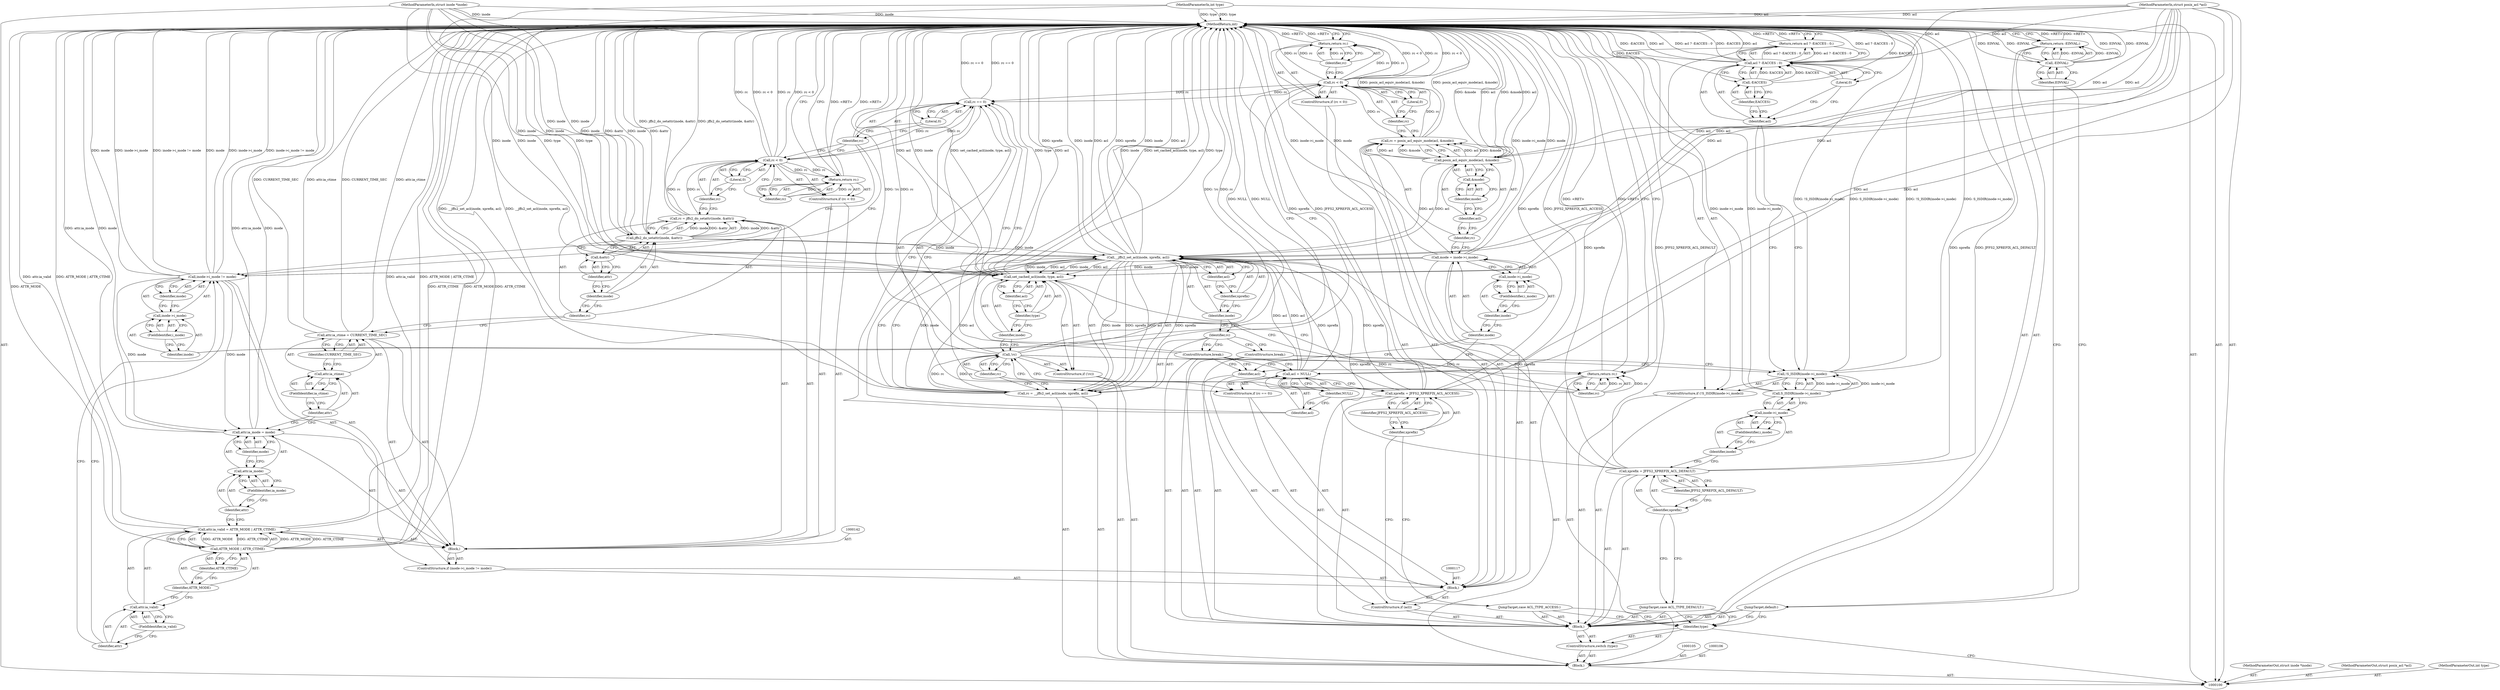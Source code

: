 digraph "1_linux_073931017b49d9458aa351605b43a7e34598caef_7" {
"1000216" [label="(MethodReturn,int)"];
"1000101" [label="(MethodParameterIn,struct inode *inode)"];
"1000304" [label="(MethodParameterOut,struct inode *inode)"];
"1000102" [label="(MethodParameterIn,struct posix_acl *acl)"];
"1000305" [label="(MethodParameterOut,struct posix_acl *acl)"];
"1000103" [label="(MethodParameterIn,int type)"];
"1000306" [label="(MethodParameterOut,int type)"];
"1000126" [label="(Identifier,acl)"];
"1000123" [label="(Call,rc = posix_acl_equiv_mode(acl, &mode))"];
"1000124" [label="(Identifier,rc)"];
"1000127" [label="(Call,&mode)"];
"1000128" [label="(Identifier,mode)"];
"1000125" [label="(Call,posix_acl_equiv_mode(acl, &mode))"];
"1000132" [label="(Literal,0)"];
"1000129" [label="(ControlStructure,if (rc < 0))"];
"1000130" [label="(Call,rc < 0)"];
"1000131" [label="(Identifier,rc)"];
"1000134" [label="(Identifier,rc)"];
"1000133" [label="(Return,return rc;)"];
"1000139" [label="(FieldIdentifier,i_mode)"];
"1000140" [label="(Identifier,mode)"];
"1000135" [label="(ControlStructure,if (inode->i_mode != mode))"];
"1000136" [label="(Call,inode->i_mode != mode)"];
"1000137" [label="(Call,inode->i_mode)"];
"1000138" [label="(Identifier,inode)"];
"1000141" [label="(Block,)"];
"1000147" [label="(Call,ATTR_MODE | ATTR_CTIME)"];
"1000148" [label="(Identifier,ATTR_MODE)"];
"1000149" [label="(Identifier,ATTR_CTIME)"];
"1000143" [label="(Call,attr.ia_valid = ATTR_MODE | ATTR_CTIME)"];
"1000144" [label="(Call,attr.ia_valid)"];
"1000145" [label="(Identifier,attr)"];
"1000146" [label="(FieldIdentifier,ia_valid)"];
"1000154" [label="(Identifier,mode)"];
"1000150" [label="(Call,attr.ia_mode = mode)"];
"1000151" [label="(Call,attr.ia_mode)"];
"1000152" [label="(Identifier,attr)"];
"1000153" [label="(FieldIdentifier,ia_mode)"];
"1000159" [label="(Identifier,CURRENT_TIME_SEC)"];
"1000155" [label="(Call,attr.ia_ctime = CURRENT_TIME_SEC)"];
"1000156" [label="(Call,attr.ia_ctime)"];
"1000157" [label="(Identifier,attr)"];
"1000158" [label="(FieldIdentifier,ia_ctime)"];
"1000163" [label="(Identifier,inode)"];
"1000164" [label="(Call,&attr)"];
"1000165" [label="(Identifier,attr)"];
"1000160" [label="(Call,rc = jffs2_do_setattr(inode, &attr))"];
"1000161" [label="(Identifier,rc)"];
"1000162" [label="(Call,jffs2_do_setattr(inode, &attr))"];
"1000104" [label="(Block,)"];
"1000169" [label="(Literal,0)"];
"1000166" [label="(ControlStructure,if (rc < 0))"];
"1000167" [label="(Call,rc < 0)"];
"1000168" [label="(Identifier,rc)"];
"1000171" [label="(Identifier,rc)"];
"1000170" [label="(Return,return rc;)"];
"1000175" [label="(Literal,0)"];
"1000172" [label="(ControlStructure,if (rc == 0))"];
"1000173" [label="(Call,rc == 0)"];
"1000174" [label="(Identifier,rc)"];
"1000178" [label="(Identifier,NULL)"];
"1000176" [label="(Call,acl = NULL)"];
"1000177" [label="(Identifier,acl)"];
"1000179" [label="(ControlStructure,break;)"];
"1000180" [label="(JumpTarget,case ACL_TYPE_DEFAULT:)"];
"1000183" [label="(Identifier,JFFS2_XPREFIX_ACL_DEFAULT)"];
"1000181" [label="(Call,xprefix = JFFS2_XPREFIX_ACL_DEFAULT)"];
"1000182" [label="(Identifier,xprefix)"];
"1000187" [label="(Call,inode->i_mode)"];
"1000188" [label="(Identifier,inode)"];
"1000184" [label="(ControlStructure,if (!S_ISDIR(inode->i_mode)))"];
"1000189" [label="(FieldIdentifier,i_mode)"];
"1000185" [label="(Call,!S_ISDIR(inode->i_mode))"];
"1000186" [label="(Call,S_ISDIR(inode->i_mode))"];
"1000191" [label="(Call,acl ? -EACCES : 0)"];
"1000192" [label="(Identifier,acl)"];
"1000193" [label="(Call,-EACCES)"];
"1000194" [label="(Identifier,EACCES)"];
"1000195" [label="(Literal,0)"];
"1000190" [label="(Return,return acl ? -EACCES : 0;)"];
"1000196" [label="(ControlStructure,break;)"];
"1000197" [label="(JumpTarget,default:)"];
"1000200" [label="(Identifier,EINVAL)"];
"1000198" [label="(Return,return -EINVAL;)"];
"1000199" [label="(Call,-EINVAL)"];
"1000201" [label="(Call,rc = __jffs2_set_acl(inode, xprefix, acl))"];
"1000202" [label="(Identifier,rc)"];
"1000204" [label="(Identifier,inode)"];
"1000205" [label="(Identifier,xprefix)"];
"1000206" [label="(Identifier,acl)"];
"1000203" [label="(Call,__jffs2_set_acl(inode, xprefix, acl))"];
"1000207" [label="(ControlStructure,if (!rc))"];
"1000208" [label="(Call,!rc)"];
"1000209" [label="(Identifier,rc)"];
"1000211" [label="(Identifier,inode)"];
"1000210" [label="(Call,set_cached_acl(inode, type, acl))"];
"1000212" [label="(Identifier,type)"];
"1000213" [label="(Identifier,acl)"];
"1000214" [label="(Return,return rc;)"];
"1000215" [label="(Identifier,rc)"];
"1000107" [label="(ControlStructure,switch (type))"];
"1000109" [label="(Block,)"];
"1000108" [label="(Identifier,type)"];
"1000110" [label="(JumpTarget,case ACL_TYPE_ACCESS:)"];
"1000113" [label="(Identifier,JFFS2_XPREFIX_ACL_ACCESS)"];
"1000111" [label="(Call,xprefix = JFFS2_XPREFIX_ACL_ACCESS)"];
"1000112" [label="(Identifier,xprefix)"];
"1000114" [label="(ControlStructure,if (acl))"];
"1000115" [label="(Identifier,acl)"];
"1000118" [label="(Call,mode = inode->i_mode)"];
"1000119" [label="(Identifier,mode)"];
"1000120" [label="(Call,inode->i_mode)"];
"1000121" [label="(Identifier,inode)"];
"1000122" [label="(FieldIdentifier,i_mode)"];
"1000116" [label="(Block,)"];
"1000216" -> "1000100"  [label="AST: "];
"1000216" -> "1000133"  [label="CFG: "];
"1000216" -> "1000170"  [label="CFG: "];
"1000216" -> "1000190"  [label="CFG: "];
"1000216" -> "1000198"  [label="CFG: "];
"1000216" -> "1000214"  [label="CFG: "];
"1000198" -> "1000216"  [label="DDG: <RET>"];
"1000133" -> "1000216"  [label="DDG: <RET>"];
"1000214" -> "1000216"  [label="DDG: <RET>"];
"1000186" -> "1000216"  [label="DDG: inode->i_mode"];
"1000208" -> "1000216"  [label="DDG: rc"];
"1000208" -> "1000216"  [label="DDG: !rc"];
"1000185" -> "1000216"  [label="DDG: !S_ISDIR(inode->i_mode)"];
"1000185" -> "1000216"  [label="DDG: S_ISDIR(inode->i_mode)"];
"1000199" -> "1000216"  [label="DDG: EINVAL"];
"1000199" -> "1000216"  [label="DDG: -EINVAL"];
"1000136" -> "1000216"  [label="DDG: mode"];
"1000136" -> "1000216"  [label="DDG: inode->i_mode"];
"1000136" -> "1000216"  [label="DDG: inode->i_mode != mode"];
"1000125" -> "1000216"  [label="DDG: &mode"];
"1000125" -> "1000216"  [label="DDG: acl"];
"1000155" -> "1000216"  [label="DDG: attr.ia_ctime"];
"1000155" -> "1000216"  [label="DDG: CURRENT_TIME_SEC"];
"1000181" -> "1000216"  [label="DDG: xprefix"];
"1000181" -> "1000216"  [label="DDG: JFFS2_XPREFIX_ACL_DEFAULT"];
"1000176" -> "1000216"  [label="DDG: NULL"];
"1000167" -> "1000216"  [label="DDG: rc"];
"1000167" -> "1000216"  [label="DDG: rc < 0"];
"1000130" -> "1000216"  [label="DDG: rc < 0"];
"1000130" -> "1000216"  [label="DDG: rc"];
"1000162" -> "1000216"  [label="DDG: &attr"];
"1000162" -> "1000216"  [label="DDG: inode"];
"1000123" -> "1000216"  [label="DDG: posix_acl_equiv_mode(acl, &mode)"];
"1000193" -> "1000216"  [label="DDG: EACCES"];
"1000210" -> "1000216"  [label="DDG: set_cached_acl(inode, type, acl)"];
"1000210" -> "1000216"  [label="DDG: type"];
"1000210" -> "1000216"  [label="DDG: acl"];
"1000210" -> "1000216"  [label="DDG: inode"];
"1000150" -> "1000216"  [label="DDG: attr.ia_mode"];
"1000150" -> "1000216"  [label="DDG: mode"];
"1000203" -> "1000216"  [label="DDG: acl"];
"1000203" -> "1000216"  [label="DDG: xprefix"];
"1000203" -> "1000216"  [label="DDG: inode"];
"1000103" -> "1000216"  [label="DDG: type"];
"1000143" -> "1000216"  [label="DDG: attr.ia_valid"];
"1000143" -> "1000216"  [label="DDG: ATTR_MODE | ATTR_CTIME"];
"1000191" -> "1000216"  [label="DDG: acl ? -EACCES : 0"];
"1000191" -> "1000216"  [label="DDG: -EACCES"];
"1000191" -> "1000216"  [label="DDG: acl"];
"1000201" -> "1000216"  [label="DDG: __jffs2_set_acl(inode, xprefix, acl)"];
"1000147" -> "1000216"  [label="DDG: ATTR_CTIME"];
"1000147" -> "1000216"  [label="DDG: ATTR_MODE"];
"1000102" -> "1000216"  [label="DDG: acl"];
"1000111" -> "1000216"  [label="DDG: xprefix"];
"1000111" -> "1000216"  [label="DDG: JFFS2_XPREFIX_ACL_ACCESS"];
"1000101" -> "1000216"  [label="DDG: inode"];
"1000118" -> "1000216"  [label="DDG: inode->i_mode"];
"1000118" -> "1000216"  [label="DDG: mode"];
"1000173" -> "1000216"  [label="DDG: rc == 0"];
"1000160" -> "1000216"  [label="DDG: jffs2_do_setattr(inode, &attr)"];
"1000170" -> "1000216"  [label="DDG: <RET>"];
"1000190" -> "1000216"  [label="DDG: <RET>"];
"1000101" -> "1000100"  [label="AST: "];
"1000101" -> "1000216"  [label="DDG: inode"];
"1000101" -> "1000162"  [label="DDG: inode"];
"1000101" -> "1000203"  [label="DDG: inode"];
"1000101" -> "1000210"  [label="DDG: inode"];
"1000304" -> "1000100"  [label="AST: "];
"1000102" -> "1000100"  [label="AST: "];
"1000102" -> "1000216"  [label="DDG: acl"];
"1000102" -> "1000125"  [label="DDG: acl"];
"1000102" -> "1000176"  [label="DDG: acl"];
"1000102" -> "1000191"  [label="DDG: acl"];
"1000102" -> "1000203"  [label="DDG: acl"];
"1000102" -> "1000210"  [label="DDG: acl"];
"1000305" -> "1000100"  [label="AST: "];
"1000103" -> "1000100"  [label="AST: "];
"1000103" -> "1000216"  [label="DDG: type"];
"1000103" -> "1000210"  [label="DDG: type"];
"1000306" -> "1000100"  [label="AST: "];
"1000126" -> "1000125"  [label="AST: "];
"1000126" -> "1000124"  [label="CFG: "];
"1000128" -> "1000126"  [label="CFG: "];
"1000123" -> "1000116"  [label="AST: "];
"1000123" -> "1000125"  [label="CFG: "];
"1000124" -> "1000123"  [label="AST: "];
"1000125" -> "1000123"  [label="AST: "];
"1000131" -> "1000123"  [label="CFG: "];
"1000123" -> "1000216"  [label="DDG: posix_acl_equiv_mode(acl, &mode)"];
"1000125" -> "1000123"  [label="DDG: acl"];
"1000125" -> "1000123"  [label="DDG: &mode"];
"1000123" -> "1000130"  [label="DDG: rc"];
"1000124" -> "1000123"  [label="AST: "];
"1000124" -> "1000118"  [label="CFG: "];
"1000126" -> "1000124"  [label="CFG: "];
"1000127" -> "1000125"  [label="AST: "];
"1000127" -> "1000128"  [label="CFG: "];
"1000128" -> "1000127"  [label="AST: "];
"1000125" -> "1000127"  [label="CFG: "];
"1000128" -> "1000127"  [label="AST: "];
"1000128" -> "1000126"  [label="CFG: "];
"1000127" -> "1000128"  [label="CFG: "];
"1000125" -> "1000123"  [label="AST: "];
"1000125" -> "1000127"  [label="CFG: "];
"1000126" -> "1000125"  [label="AST: "];
"1000127" -> "1000125"  [label="AST: "];
"1000123" -> "1000125"  [label="CFG: "];
"1000125" -> "1000216"  [label="DDG: &mode"];
"1000125" -> "1000216"  [label="DDG: acl"];
"1000125" -> "1000123"  [label="DDG: acl"];
"1000125" -> "1000123"  [label="DDG: &mode"];
"1000102" -> "1000125"  [label="DDG: acl"];
"1000125" -> "1000203"  [label="DDG: acl"];
"1000132" -> "1000130"  [label="AST: "];
"1000132" -> "1000131"  [label="CFG: "];
"1000130" -> "1000132"  [label="CFG: "];
"1000129" -> "1000116"  [label="AST: "];
"1000130" -> "1000129"  [label="AST: "];
"1000133" -> "1000129"  [label="AST: "];
"1000130" -> "1000129"  [label="AST: "];
"1000130" -> "1000132"  [label="CFG: "];
"1000131" -> "1000130"  [label="AST: "];
"1000132" -> "1000130"  [label="AST: "];
"1000134" -> "1000130"  [label="CFG: "];
"1000138" -> "1000130"  [label="CFG: "];
"1000130" -> "1000216"  [label="DDG: rc < 0"];
"1000130" -> "1000216"  [label="DDG: rc"];
"1000123" -> "1000130"  [label="DDG: rc"];
"1000130" -> "1000133"  [label="DDG: rc"];
"1000130" -> "1000173"  [label="DDG: rc"];
"1000131" -> "1000130"  [label="AST: "];
"1000131" -> "1000123"  [label="CFG: "];
"1000132" -> "1000131"  [label="CFG: "];
"1000134" -> "1000133"  [label="AST: "];
"1000134" -> "1000130"  [label="CFG: "];
"1000133" -> "1000134"  [label="CFG: "];
"1000134" -> "1000133"  [label="DDG: rc"];
"1000133" -> "1000129"  [label="AST: "];
"1000133" -> "1000134"  [label="CFG: "];
"1000134" -> "1000133"  [label="AST: "];
"1000216" -> "1000133"  [label="CFG: "];
"1000133" -> "1000216"  [label="DDG: <RET>"];
"1000134" -> "1000133"  [label="DDG: rc"];
"1000130" -> "1000133"  [label="DDG: rc"];
"1000139" -> "1000137"  [label="AST: "];
"1000139" -> "1000138"  [label="CFG: "];
"1000137" -> "1000139"  [label="CFG: "];
"1000140" -> "1000136"  [label="AST: "];
"1000140" -> "1000137"  [label="CFG: "];
"1000136" -> "1000140"  [label="CFG: "];
"1000135" -> "1000116"  [label="AST: "];
"1000136" -> "1000135"  [label="AST: "];
"1000141" -> "1000135"  [label="AST: "];
"1000136" -> "1000135"  [label="AST: "];
"1000136" -> "1000140"  [label="CFG: "];
"1000137" -> "1000136"  [label="AST: "];
"1000140" -> "1000136"  [label="AST: "];
"1000145" -> "1000136"  [label="CFG: "];
"1000174" -> "1000136"  [label="CFG: "];
"1000136" -> "1000216"  [label="DDG: mode"];
"1000136" -> "1000216"  [label="DDG: inode->i_mode"];
"1000136" -> "1000216"  [label="DDG: inode->i_mode != mode"];
"1000118" -> "1000136"  [label="DDG: mode"];
"1000136" -> "1000150"  [label="DDG: mode"];
"1000137" -> "1000136"  [label="AST: "];
"1000137" -> "1000139"  [label="CFG: "];
"1000138" -> "1000137"  [label="AST: "];
"1000139" -> "1000137"  [label="AST: "];
"1000140" -> "1000137"  [label="CFG: "];
"1000138" -> "1000137"  [label="AST: "];
"1000138" -> "1000130"  [label="CFG: "];
"1000139" -> "1000138"  [label="CFG: "];
"1000141" -> "1000135"  [label="AST: "];
"1000142" -> "1000141"  [label="AST: "];
"1000143" -> "1000141"  [label="AST: "];
"1000150" -> "1000141"  [label="AST: "];
"1000155" -> "1000141"  [label="AST: "];
"1000160" -> "1000141"  [label="AST: "];
"1000166" -> "1000141"  [label="AST: "];
"1000147" -> "1000143"  [label="AST: "];
"1000147" -> "1000149"  [label="CFG: "];
"1000148" -> "1000147"  [label="AST: "];
"1000149" -> "1000147"  [label="AST: "];
"1000143" -> "1000147"  [label="CFG: "];
"1000147" -> "1000216"  [label="DDG: ATTR_CTIME"];
"1000147" -> "1000216"  [label="DDG: ATTR_MODE"];
"1000147" -> "1000143"  [label="DDG: ATTR_MODE"];
"1000147" -> "1000143"  [label="DDG: ATTR_CTIME"];
"1000148" -> "1000147"  [label="AST: "];
"1000148" -> "1000144"  [label="CFG: "];
"1000149" -> "1000148"  [label="CFG: "];
"1000149" -> "1000147"  [label="AST: "];
"1000149" -> "1000148"  [label="CFG: "];
"1000147" -> "1000149"  [label="CFG: "];
"1000143" -> "1000141"  [label="AST: "];
"1000143" -> "1000147"  [label="CFG: "];
"1000144" -> "1000143"  [label="AST: "];
"1000147" -> "1000143"  [label="AST: "];
"1000152" -> "1000143"  [label="CFG: "];
"1000143" -> "1000216"  [label="DDG: attr.ia_valid"];
"1000143" -> "1000216"  [label="DDG: ATTR_MODE | ATTR_CTIME"];
"1000147" -> "1000143"  [label="DDG: ATTR_MODE"];
"1000147" -> "1000143"  [label="DDG: ATTR_CTIME"];
"1000144" -> "1000143"  [label="AST: "];
"1000144" -> "1000146"  [label="CFG: "];
"1000145" -> "1000144"  [label="AST: "];
"1000146" -> "1000144"  [label="AST: "];
"1000148" -> "1000144"  [label="CFG: "];
"1000145" -> "1000144"  [label="AST: "];
"1000145" -> "1000136"  [label="CFG: "];
"1000146" -> "1000145"  [label="CFG: "];
"1000146" -> "1000144"  [label="AST: "];
"1000146" -> "1000145"  [label="CFG: "];
"1000144" -> "1000146"  [label="CFG: "];
"1000154" -> "1000150"  [label="AST: "];
"1000154" -> "1000151"  [label="CFG: "];
"1000150" -> "1000154"  [label="CFG: "];
"1000150" -> "1000141"  [label="AST: "];
"1000150" -> "1000154"  [label="CFG: "];
"1000151" -> "1000150"  [label="AST: "];
"1000154" -> "1000150"  [label="AST: "];
"1000157" -> "1000150"  [label="CFG: "];
"1000150" -> "1000216"  [label="DDG: attr.ia_mode"];
"1000150" -> "1000216"  [label="DDG: mode"];
"1000136" -> "1000150"  [label="DDG: mode"];
"1000151" -> "1000150"  [label="AST: "];
"1000151" -> "1000153"  [label="CFG: "];
"1000152" -> "1000151"  [label="AST: "];
"1000153" -> "1000151"  [label="AST: "];
"1000154" -> "1000151"  [label="CFG: "];
"1000152" -> "1000151"  [label="AST: "];
"1000152" -> "1000143"  [label="CFG: "];
"1000153" -> "1000152"  [label="CFG: "];
"1000153" -> "1000151"  [label="AST: "];
"1000153" -> "1000152"  [label="CFG: "];
"1000151" -> "1000153"  [label="CFG: "];
"1000159" -> "1000155"  [label="AST: "];
"1000159" -> "1000156"  [label="CFG: "];
"1000155" -> "1000159"  [label="CFG: "];
"1000155" -> "1000141"  [label="AST: "];
"1000155" -> "1000159"  [label="CFG: "];
"1000156" -> "1000155"  [label="AST: "];
"1000159" -> "1000155"  [label="AST: "];
"1000161" -> "1000155"  [label="CFG: "];
"1000155" -> "1000216"  [label="DDG: attr.ia_ctime"];
"1000155" -> "1000216"  [label="DDG: CURRENT_TIME_SEC"];
"1000156" -> "1000155"  [label="AST: "];
"1000156" -> "1000158"  [label="CFG: "];
"1000157" -> "1000156"  [label="AST: "];
"1000158" -> "1000156"  [label="AST: "];
"1000159" -> "1000156"  [label="CFG: "];
"1000157" -> "1000156"  [label="AST: "];
"1000157" -> "1000150"  [label="CFG: "];
"1000158" -> "1000157"  [label="CFG: "];
"1000158" -> "1000156"  [label="AST: "];
"1000158" -> "1000157"  [label="CFG: "];
"1000156" -> "1000158"  [label="CFG: "];
"1000163" -> "1000162"  [label="AST: "];
"1000163" -> "1000161"  [label="CFG: "];
"1000165" -> "1000163"  [label="CFG: "];
"1000164" -> "1000162"  [label="AST: "];
"1000164" -> "1000165"  [label="CFG: "];
"1000165" -> "1000164"  [label="AST: "];
"1000162" -> "1000164"  [label="CFG: "];
"1000165" -> "1000164"  [label="AST: "];
"1000165" -> "1000163"  [label="CFG: "];
"1000164" -> "1000165"  [label="CFG: "];
"1000160" -> "1000141"  [label="AST: "];
"1000160" -> "1000162"  [label="CFG: "];
"1000161" -> "1000160"  [label="AST: "];
"1000162" -> "1000160"  [label="AST: "];
"1000168" -> "1000160"  [label="CFG: "];
"1000160" -> "1000216"  [label="DDG: jffs2_do_setattr(inode, &attr)"];
"1000162" -> "1000160"  [label="DDG: inode"];
"1000162" -> "1000160"  [label="DDG: &attr"];
"1000160" -> "1000167"  [label="DDG: rc"];
"1000161" -> "1000160"  [label="AST: "];
"1000161" -> "1000155"  [label="CFG: "];
"1000163" -> "1000161"  [label="CFG: "];
"1000162" -> "1000160"  [label="AST: "];
"1000162" -> "1000164"  [label="CFG: "];
"1000163" -> "1000162"  [label="AST: "];
"1000164" -> "1000162"  [label="AST: "];
"1000160" -> "1000162"  [label="CFG: "];
"1000162" -> "1000216"  [label="DDG: &attr"];
"1000162" -> "1000216"  [label="DDG: inode"];
"1000162" -> "1000160"  [label="DDG: inode"];
"1000162" -> "1000160"  [label="DDG: &attr"];
"1000101" -> "1000162"  [label="DDG: inode"];
"1000162" -> "1000203"  [label="DDG: inode"];
"1000104" -> "1000100"  [label="AST: "];
"1000105" -> "1000104"  [label="AST: "];
"1000106" -> "1000104"  [label="AST: "];
"1000107" -> "1000104"  [label="AST: "];
"1000201" -> "1000104"  [label="AST: "];
"1000207" -> "1000104"  [label="AST: "];
"1000214" -> "1000104"  [label="AST: "];
"1000169" -> "1000167"  [label="AST: "];
"1000169" -> "1000168"  [label="CFG: "];
"1000167" -> "1000169"  [label="CFG: "];
"1000166" -> "1000141"  [label="AST: "];
"1000167" -> "1000166"  [label="AST: "];
"1000170" -> "1000166"  [label="AST: "];
"1000167" -> "1000166"  [label="AST: "];
"1000167" -> "1000169"  [label="CFG: "];
"1000168" -> "1000167"  [label="AST: "];
"1000169" -> "1000167"  [label="AST: "];
"1000171" -> "1000167"  [label="CFG: "];
"1000174" -> "1000167"  [label="CFG: "];
"1000167" -> "1000216"  [label="DDG: rc"];
"1000167" -> "1000216"  [label="DDG: rc < 0"];
"1000160" -> "1000167"  [label="DDG: rc"];
"1000167" -> "1000170"  [label="DDG: rc"];
"1000167" -> "1000173"  [label="DDG: rc"];
"1000168" -> "1000167"  [label="AST: "];
"1000168" -> "1000160"  [label="CFG: "];
"1000169" -> "1000168"  [label="CFG: "];
"1000171" -> "1000170"  [label="AST: "];
"1000171" -> "1000167"  [label="CFG: "];
"1000170" -> "1000171"  [label="CFG: "];
"1000171" -> "1000170"  [label="DDG: rc"];
"1000170" -> "1000166"  [label="AST: "];
"1000170" -> "1000171"  [label="CFG: "];
"1000171" -> "1000170"  [label="AST: "];
"1000216" -> "1000170"  [label="CFG: "];
"1000170" -> "1000216"  [label="DDG: <RET>"];
"1000171" -> "1000170"  [label="DDG: rc"];
"1000167" -> "1000170"  [label="DDG: rc"];
"1000175" -> "1000173"  [label="AST: "];
"1000175" -> "1000174"  [label="CFG: "];
"1000173" -> "1000175"  [label="CFG: "];
"1000172" -> "1000116"  [label="AST: "];
"1000173" -> "1000172"  [label="AST: "];
"1000176" -> "1000172"  [label="AST: "];
"1000173" -> "1000172"  [label="AST: "];
"1000173" -> "1000175"  [label="CFG: "];
"1000174" -> "1000173"  [label="AST: "];
"1000175" -> "1000173"  [label="AST: "];
"1000177" -> "1000173"  [label="CFG: "];
"1000179" -> "1000173"  [label="CFG: "];
"1000173" -> "1000216"  [label="DDG: rc == 0"];
"1000167" -> "1000173"  [label="DDG: rc"];
"1000130" -> "1000173"  [label="DDG: rc"];
"1000174" -> "1000173"  [label="AST: "];
"1000174" -> "1000167"  [label="CFG: "];
"1000174" -> "1000136"  [label="CFG: "];
"1000175" -> "1000174"  [label="CFG: "];
"1000178" -> "1000176"  [label="AST: "];
"1000178" -> "1000177"  [label="CFG: "];
"1000176" -> "1000178"  [label="CFG: "];
"1000176" -> "1000172"  [label="AST: "];
"1000176" -> "1000178"  [label="CFG: "];
"1000177" -> "1000176"  [label="AST: "];
"1000178" -> "1000176"  [label="AST: "];
"1000179" -> "1000176"  [label="CFG: "];
"1000176" -> "1000216"  [label="DDG: NULL"];
"1000102" -> "1000176"  [label="DDG: acl"];
"1000176" -> "1000203"  [label="DDG: acl"];
"1000177" -> "1000176"  [label="AST: "];
"1000177" -> "1000173"  [label="CFG: "];
"1000178" -> "1000177"  [label="CFG: "];
"1000179" -> "1000109"  [label="AST: "];
"1000179" -> "1000176"  [label="CFG: "];
"1000179" -> "1000173"  [label="CFG: "];
"1000179" -> "1000115"  [label="CFG: "];
"1000202" -> "1000179"  [label="CFG: "];
"1000180" -> "1000109"  [label="AST: "];
"1000180" -> "1000108"  [label="CFG: "];
"1000182" -> "1000180"  [label="CFG: "];
"1000183" -> "1000181"  [label="AST: "];
"1000183" -> "1000182"  [label="CFG: "];
"1000181" -> "1000183"  [label="CFG: "];
"1000181" -> "1000109"  [label="AST: "];
"1000181" -> "1000183"  [label="CFG: "];
"1000182" -> "1000181"  [label="AST: "];
"1000183" -> "1000181"  [label="AST: "];
"1000188" -> "1000181"  [label="CFG: "];
"1000181" -> "1000216"  [label="DDG: xprefix"];
"1000181" -> "1000216"  [label="DDG: JFFS2_XPREFIX_ACL_DEFAULT"];
"1000181" -> "1000203"  [label="DDG: xprefix"];
"1000182" -> "1000181"  [label="AST: "];
"1000182" -> "1000180"  [label="CFG: "];
"1000183" -> "1000182"  [label="CFG: "];
"1000187" -> "1000186"  [label="AST: "];
"1000187" -> "1000189"  [label="CFG: "];
"1000188" -> "1000187"  [label="AST: "];
"1000189" -> "1000187"  [label="AST: "];
"1000186" -> "1000187"  [label="CFG: "];
"1000188" -> "1000187"  [label="AST: "];
"1000188" -> "1000181"  [label="CFG: "];
"1000189" -> "1000188"  [label="CFG: "];
"1000184" -> "1000109"  [label="AST: "];
"1000185" -> "1000184"  [label="AST: "];
"1000190" -> "1000184"  [label="AST: "];
"1000189" -> "1000187"  [label="AST: "];
"1000189" -> "1000188"  [label="CFG: "];
"1000187" -> "1000189"  [label="CFG: "];
"1000185" -> "1000184"  [label="AST: "];
"1000185" -> "1000186"  [label="CFG: "];
"1000186" -> "1000185"  [label="AST: "];
"1000192" -> "1000185"  [label="CFG: "];
"1000196" -> "1000185"  [label="CFG: "];
"1000185" -> "1000216"  [label="DDG: !S_ISDIR(inode->i_mode)"];
"1000185" -> "1000216"  [label="DDG: S_ISDIR(inode->i_mode)"];
"1000186" -> "1000185"  [label="DDG: inode->i_mode"];
"1000186" -> "1000185"  [label="AST: "];
"1000186" -> "1000187"  [label="CFG: "];
"1000187" -> "1000186"  [label="AST: "];
"1000185" -> "1000186"  [label="CFG: "];
"1000186" -> "1000216"  [label="DDG: inode->i_mode"];
"1000186" -> "1000185"  [label="DDG: inode->i_mode"];
"1000191" -> "1000190"  [label="AST: "];
"1000191" -> "1000193"  [label="CFG: "];
"1000191" -> "1000195"  [label="CFG: "];
"1000192" -> "1000191"  [label="AST: "];
"1000193" -> "1000191"  [label="AST: "];
"1000195" -> "1000191"  [label="AST: "];
"1000190" -> "1000191"  [label="CFG: "];
"1000191" -> "1000216"  [label="DDG: acl ? -EACCES : 0"];
"1000191" -> "1000216"  [label="DDG: -EACCES"];
"1000191" -> "1000216"  [label="DDG: acl"];
"1000191" -> "1000190"  [label="DDG: acl ? -EACCES : 0"];
"1000102" -> "1000191"  [label="DDG: acl"];
"1000193" -> "1000191"  [label="DDG: EACCES"];
"1000192" -> "1000191"  [label="AST: "];
"1000192" -> "1000185"  [label="CFG: "];
"1000194" -> "1000192"  [label="CFG: "];
"1000195" -> "1000192"  [label="CFG: "];
"1000193" -> "1000191"  [label="AST: "];
"1000193" -> "1000194"  [label="CFG: "];
"1000194" -> "1000193"  [label="AST: "];
"1000191" -> "1000193"  [label="CFG: "];
"1000193" -> "1000216"  [label="DDG: EACCES"];
"1000193" -> "1000191"  [label="DDG: EACCES"];
"1000194" -> "1000193"  [label="AST: "];
"1000194" -> "1000192"  [label="CFG: "];
"1000193" -> "1000194"  [label="CFG: "];
"1000195" -> "1000191"  [label="AST: "];
"1000195" -> "1000192"  [label="CFG: "];
"1000191" -> "1000195"  [label="CFG: "];
"1000190" -> "1000184"  [label="AST: "];
"1000190" -> "1000191"  [label="CFG: "];
"1000191" -> "1000190"  [label="AST: "];
"1000216" -> "1000190"  [label="CFG: "];
"1000190" -> "1000216"  [label="DDG: <RET>"];
"1000191" -> "1000190"  [label="DDG: acl ? -EACCES : 0"];
"1000196" -> "1000109"  [label="AST: "];
"1000196" -> "1000185"  [label="CFG: "];
"1000202" -> "1000196"  [label="CFG: "];
"1000197" -> "1000109"  [label="AST: "];
"1000197" -> "1000108"  [label="CFG: "];
"1000200" -> "1000197"  [label="CFG: "];
"1000200" -> "1000199"  [label="AST: "];
"1000200" -> "1000197"  [label="CFG: "];
"1000199" -> "1000200"  [label="CFG: "];
"1000198" -> "1000109"  [label="AST: "];
"1000198" -> "1000199"  [label="CFG: "];
"1000199" -> "1000198"  [label="AST: "];
"1000216" -> "1000198"  [label="CFG: "];
"1000198" -> "1000216"  [label="DDG: <RET>"];
"1000199" -> "1000198"  [label="DDG: -EINVAL"];
"1000199" -> "1000198"  [label="AST: "];
"1000199" -> "1000200"  [label="CFG: "];
"1000200" -> "1000199"  [label="AST: "];
"1000198" -> "1000199"  [label="CFG: "];
"1000199" -> "1000216"  [label="DDG: EINVAL"];
"1000199" -> "1000216"  [label="DDG: -EINVAL"];
"1000199" -> "1000198"  [label="DDG: -EINVAL"];
"1000201" -> "1000104"  [label="AST: "];
"1000201" -> "1000203"  [label="CFG: "];
"1000202" -> "1000201"  [label="AST: "];
"1000203" -> "1000201"  [label="AST: "];
"1000209" -> "1000201"  [label="CFG: "];
"1000201" -> "1000216"  [label="DDG: __jffs2_set_acl(inode, xprefix, acl)"];
"1000203" -> "1000201"  [label="DDG: inode"];
"1000203" -> "1000201"  [label="DDG: xprefix"];
"1000203" -> "1000201"  [label="DDG: acl"];
"1000201" -> "1000208"  [label="DDG: rc"];
"1000202" -> "1000201"  [label="AST: "];
"1000202" -> "1000179"  [label="CFG: "];
"1000202" -> "1000196"  [label="CFG: "];
"1000204" -> "1000202"  [label="CFG: "];
"1000204" -> "1000203"  [label="AST: "];
"1000204" -> "1000202"  [label="CFG: "];
"1000205" -> "1000204"  [label="CFG: "];
"1000205" -> "1000203"  [label="AST: "];
"1000205" -> "1000204"  [label="CFG: "];
"1000206" -> "1000205"  [label="CFG: "];
"1000206" -> "1000203"  [label="AST: "];
"1000206" -> "1000205"  [label="CFG: "];
"1000203" -> "1000206"  [label="CFG: "];
"1000203" -> "1000201"  [label="AST: "];
"1000203" -> "1000206"  [label="CFG: "];
"1000204" -> "1000203"  [label="AST: "];
"1000205" -> "1000203"  [label="AST: "];
"1000206" -> "1000203"  [label="AST: "];
"1000201" -> "1000203"  [label="CFG: "];
"1000203" -> "1000216"  [label="DDG: acl"];
"1000203" -> "1000216"  [label="DDG: xprefix"];
"1000203" -> "1000216"  [label="DDG: inode"];
"1000203" -> "1000201"  [label="DDG: inode"];
"1000203" -> "1000201"  [label="DDG: xprefix"];
"1000203" -> "1000201"  [label="DDG: acl"];
"1000162" -> "1000203"  [label="DDG: inode"];
"1000101" -> "1000203"  [label="DDG: inode"];
"1000181" -> "1000203"  [label="DDG: xprefix"];
"1000111" -> "1000203"  [label="DDG: xprefix"];
"1000125" -> "1000203"  [label="DDG: acl"];
"1000176" -> "1000203"  [label="DDG: acl"];
"1000102" -> "1000203"  [label="DDG: acl"];
"1000203" -> "1000210"  [label="DDG: inode"];
"1000203" -> "1000210"  [label="DDG: acl"];
"1000207" -> "1000104"  [label="AST: "];
"1000208" -> "1000207"  [label="AST: "];
"1000210" -> "1000207"  [label="AST: "];
"1000208" -> "1000207"  [label="AST: "];
"1000208" -> "1000209"  [label="CFG: "];
"1000209" -> "1000208"  [label="AST: "];
"1000211" -> "1000208"  [label="CFG: "];
"1000215" -> "1000208"  [label="CFG: "];
"1000208" -> "1000216"  [label="DDG: rc"];
"1000208" -> "1000216"  [label="DDG: !rc"];
"1000201" -> "1000208"  [label="DDG: rc"];
"1000208" -> "1000214"  [label="DDG: rc"];
"1000209" -> "1000208"  [label="AST: "];
"1000209" -> "1000201"  [label="CFG: "];
"1000208" -> "1000209"  [label="CFG: "];
"1000211" -> "1000210"  [label="AST: "];
"1000211" -> "1000208"  [label="CFG: "];
"1000212" -> "1000211"  [label="CFG: "];
"1000210" -> "1000207"  [label="AST: "];
"1000210" -> "1000213"  [label="CFG: "];
"1000211" -> "1000210"  [label="AST: "];
"1000212" -> "1000210"  [label="AST: "];
"1000213" -> "1000210"  [label="AST: "];
"1000215" -> "1000210"  [label="CFG: "];
"1000210" -> "1000216"  [label="DDG: set_cached_acl(inode, type, acl)"];
"1000210" -> "1000216"  [label="DDG: type"];
"1000210" -> "1000216"  [label="DDG: acl"];
"1000210" -> "1000216"  [label="DDG: inode"];
"1000203" -> "1000210"  [label="DDG: inode"];
"1000203" -> "1000210"  [label="DDG: acl"];
"1000101" -> "1000210"  [label="DDG: inode"];
"1000103" -> "1000210"  [label="DDG: type"];
"1000102" -> "1000210"  [label="DDG: acl"];
"1000212" -> "1000210"  [label="AST: "];
"1000212" -> "1000211"  [label="CFG: "];
"1000213" -> "1000212"  [label="CFG: "];
"1000213" -> "1000210"  [label="AST: "];
"1000213" -> "1000212"  [label="CFG: "];
"1000210" -> "1000213"  [label="CFG: "];
"1000214" -> "1000104"  [label="AST: "];
"1000214" -> "1000215"  [label="CFG: "];
"1000215" -> "1000214"  [label="AST: "];
"1000216" -> "1000214"  [label="CFG: "];
"1000214" -> "1000216"  [label="DDG: <RET>"];
"1000215" -> "1000214"  [label="DDG: rc"];
"1000208" -> "1000214"  [label="DDG: rc"];
"1000215" -> "1000214"  [label="AST: "];
"1000215" -> "1000210"  [label="CFG: "];
"1000215" -> "1000208"  [label="CFG: "];
"1000214" -> "1000215"  [label="CFG: "];
"1000215" -> "1000214"  [label="DDG: rc"];
"1000107" -> "1000104"  [label="AST: "];
"1000108" -> "1000107"  [label="AST: "];
"1000109" -> "1000107"  [label="AST: "];
"1000109" -> "1000107"  [label="AST: "];
"1000110" -> "1000109"  [label="AST: "];
"1000111" -> "1000109"  [label="AST: "];
"1000114" -> "1000109"  [label="AST: "];
"1000179" -> "1000109"  [label="AST: "];
"1000180" -> "1000109"  [label="AST: "];
"1000181" -> "1000109"  [label="AST: "];
"1000184" -> "1000109"  [label="AST: "];
"1000196" -> "1000109"  [label="AST: "];
"1000197" -> "1000109"  [label="AST: "];
"1000198" -> "1000109"  [label="AST: "];
"1000108" -> "1000107"  [label="AST: "];
"1000108" -> "1000100"  [label="CFG: "];
"1000110" -> "1000108"  [label="CFG: "];
"1000180" -> "1000108"  [label="CFG: "];
"1000197" -> "1000108"  [label="CFG: "];
"1000110" -> "1000109"  [label="AST: "];
"1000110" -> "1000108"  [label="CFG: "];
"1000112" -> "1000110"  [label="CFG: "];
"1000113" -> "1000111"  [label="AST: "];
"1000113" -> "1000112"  [label="CFG: "];
"1000111" -> "1000113"  [label="CFG: "];
"1000111" -> "1000109"  [label="AST: "];
"1000111" -> "1000113"  [label="CFG: "];
"1000112" -> "1000111"  [label="AST: "];
"1000113" -> "1000111"  [label="AST: "];
"1000115" -> "1000111"  [label="CFG: "];
"1000111" -> "1000216"  [label="DDG: xprefix"];
"1000111" -> "1000216"  [label="DDG: JFFS2_XPREFIX_ACL_ACCESS"];
"1000111" -> "1000203"  [label="DDG: xprefix"];
"1000112" -> "1000111"  [label="AST: "];
"1000112" -> "1000110"  [label="CFG: "];
"1000113" -> "1000112"  [label="CFG: "];
"1000114" -> "1000109"  [label="AST: "];
"1000115" -> "1000114"  [label="AST: "];
"1000116" -> "1000114"  [label="AST: "];
"1000115" -> "1000114"  [label="AST: "];
"1000115" -> "1000111"  [label="CFG: "];
"1000119" -> "1000115"  [label="CFG: "];
"1000179" -> "1000115"  [label="CFG: "];
"1000118" -> "1000116"  [label="AST: "];
"1000118" -> "1000120"  [label="CFG: "];
"1000119" -> "1000118"  [label="AST: "];
"1000120" -> "1000118"  [label="AST: "];
"1000124" -> "1000118"  [label="CFG: "];
"1000118" -> "1000216"  [label="DDG: inode->i_mode"];
"1000118" -> "1000216"  [label="DDG: mode"];
"1000118" -> "1000136"  [label="DDG: mode"];
"1000119" -> "1000118"  [label="AST: "];
"1000119" -> "1000115"  [label="CFG: "];
"1000121" -> "1000119"  [label="CFG: "];
"1000120" -> "1000118"  [label="AST: "];
"1000120" -> "1000122"  [label="CFG: "];
"1000121" -> "1000120"  [label="AST: "];
"1000122" -> "1000120"  [label="AST: "];
"1000118" -> "1000120"  [label="CFG: "];
"1000121" -> "1000120"  [label="AST: "];
"1000121" -> "1000119"  [label="CFG: "];
"1000122" -> "1000121"  [label="CFG: "];
"1000122" -> "1000120"  [label="AST: "];
"1000122" -> "1000121"  [label="CFG: "];
"1000120" -> "1000122"  [label="CFG: "];
"1000116" -> "1000114"  [label="AST: "];
"1000117" -> "1000116"  [label="AST: "];
"1000118" -> "1000116"  [label="AST: "];
"1000123" -> "1000116"  [label="AST: "];
"1000129" -> "1000116"  [label="AST: "];
"1000135" -> "1000116"  [label="AST: "];
"1000172" -> "1000116"  [label="AST: "];
}

